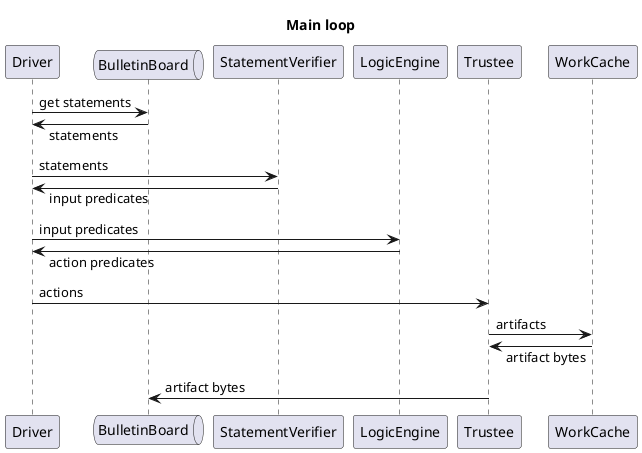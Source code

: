 @startuml main_loop
title Main loop
skinparam responseMessageBelowArrow true
participant Driver as Driver
queue BulletinBoard as BulletinBoard
Driver -> BulletinBoard: get statements
Driver <- BulletinBoard: statements
Driver -> StatementVerifier: statements
Driver <- StatementVerifier: input predicates
Driver -> LogicEngine: input predicates
Driver <- LogicEngine: action predicates
Driver -> Trustee: actions
Trustee -> WorkCache: artifacts
Trustee <- WorkCache: artifact bytes
Trustee -> BulletinBoard: artifact bytes
@enduml